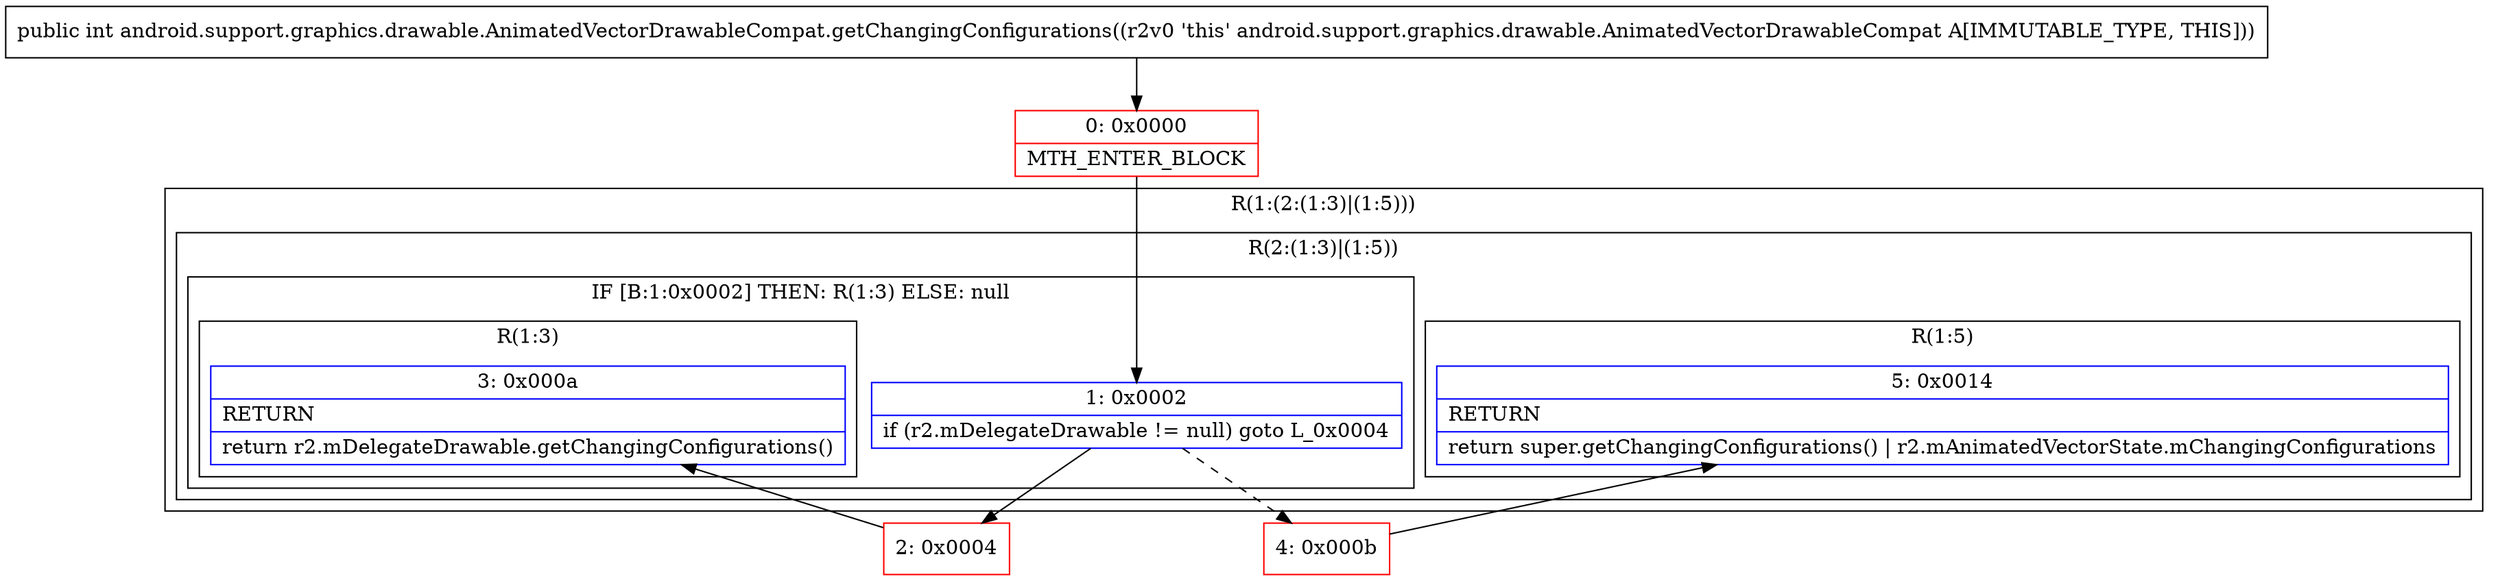digraph "CFG forandroid.support.graphics.drawable.AnimatedVectorDrawableCompat.getChangingConfigurations()I" {
subgraph cluster_Region_903811739 {
label = "R(1:(2:(1:3)|(1:5)))";
node [shape=record,color=blue];
subgraph cluster_Region_1642689311 {
label = "R(2:(1:3)|(1:5))";
node [shape=record,color=blue];
subgraph cluster_IfRegion_1706200160 {
label = "IF [B:1:0x0002] THEN: R(1:3) ELSE: null";
node [shape=record,color=blue];
Node_1 [shape=record,label="{1\:\ 0x0002|if (r2.mDelegateDrawable != null) goto L_0x0004\l}"];
subgraph cluster_Region_333946956 {
label = "R(1:3)";
node [shape=record,color=blue];
Node_3 [shape=record,label="{3\:\ 0x000a|RETURN\l|return r2.mDelegateDrawable.getChangingConfigurations()\l}"];
}
}
subgraph cluster_Region_1591812961 {
label = "R(1:5)";
node [shape=record,color=blue];
Node_5 [shape=record,label="{5\:\ 0x0014|RETURN\l|return super.getChangingConfigurations() \| r2.mAnimatedVectorState.mChangingConfigurations\l}"];
}
}
}
Node_0 [shape=record,color=red,label="{0\:\ 0x0000|MTH_ENTER_BLOCK\l}"];
Node_2 [shape=record,color=red,label="{2\:\ 0x0004}"];
Node_4 [shape=record,color=red,label="{4\:\ 0x000b}"];
MethodNode[shape=record,label="{public int android.support.graphics.drawable.AnimatedVectorDrawableCompat.getChangingConfigurations((r2v0 'this' android.support.graphics.drawable.AnimatedVectorDrawableCompat A[IMMUTABLE_TYPE, THIS])) }"];
MethodNode -> Node_0;
Node_1 -> Node_2;
Node_1 -> Node_4[style=dashed];
Node_0 -> Node_1;
Node_2 -> Node_3;
Node_4 -> Node_5;
}

